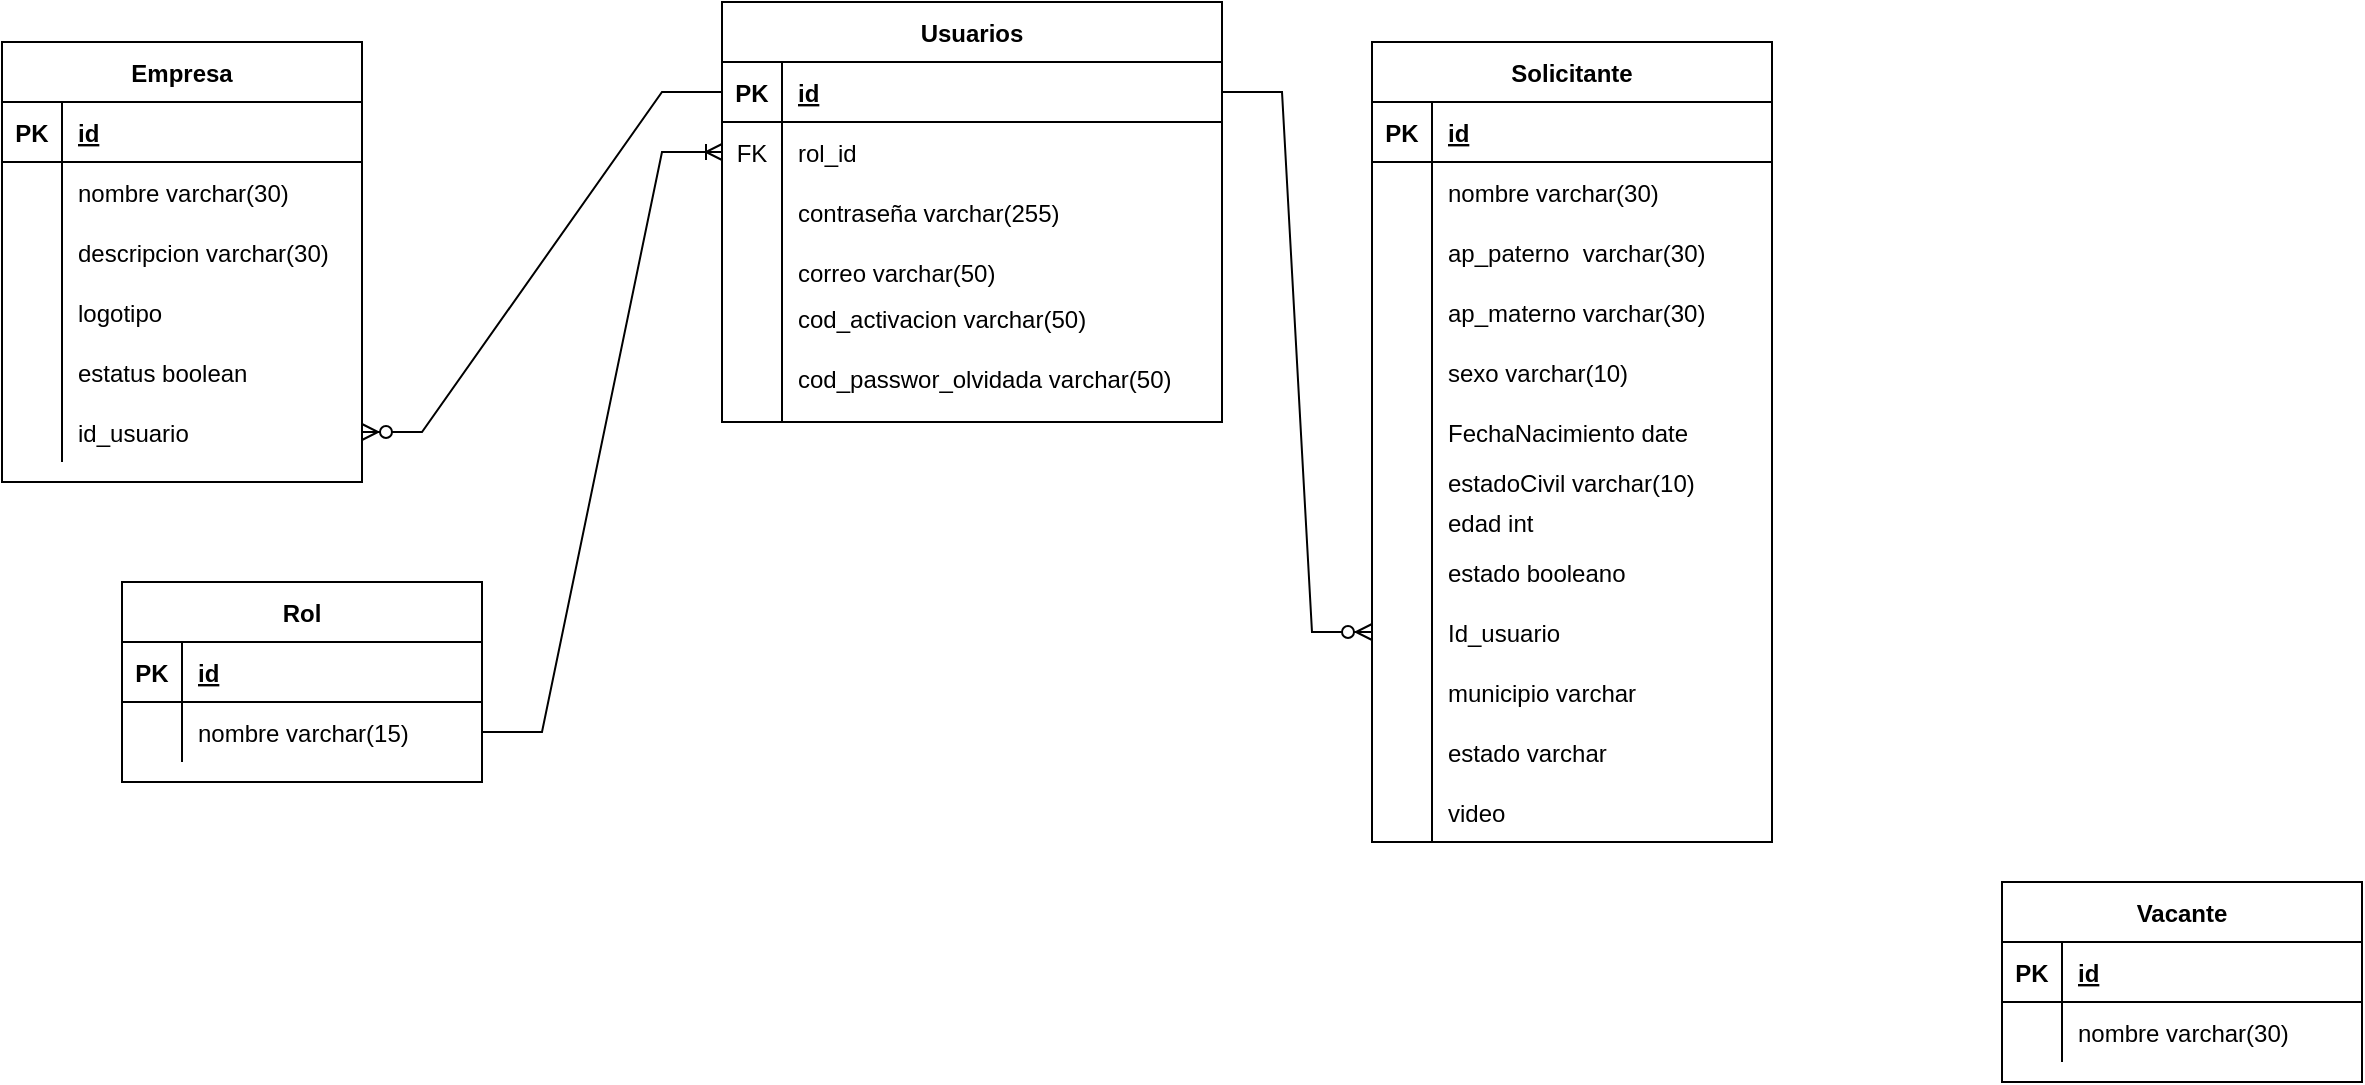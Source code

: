 <mxfile version="17.1.0" type="github" pages="2">
  <diagram id="R2lEEEUBdFMjLlhIrx00" name="Page-1">
    <mxGraphModel dx="2032" dy="606" grid="1" gridSize="10" guides="1" tooltips="1" connect="1" arrows="1" fold="1" page="1" pageScale="1" pageWidth="850" pageHeight="1100" math="0" shadow="0" extFonts="Permanent Marker^https://fonts.googleapis.com/css?family=Permanent+Marker">
      <root>
        <mxCell id="0" />
        <mxCell id="1" parent="0" />
        <mxCell id="C-vyLk0tnHw3VtMMgP7b-23" value="Usuarios" style="shape=table;startSize=30;container=1;collapsible=1;childLayout=tableLayout;fixedRows=1;rowLines=0;fontStyle=1;align=center;resizeLast=1;" parent="1" vertex="1">
          <mxGeometry y="20" width="250" height="210" as="geometry" />
        </mxCell>
        <mxCell id="C-vyLk0tnHw3VtMMgP7b-24" value="" style="shape=partialRectangle;collapsible=0;dropTarget=0;pointerEvents=0;fillColor=none;points=[[0,0.5],[1,0.5]];portConstraint=eastwest;top=0;left=0;right=0;bottom=1;" parent="C-vyLk0tnHw3VtMMgP7b-23" vertex="1">
          <mxGeometry y="30" width="250" height="30" as="geometry" />
        </mxCell>
        <mxCell id="C-vyLk0tnHw3VtMMgP7b-25" value="PK" style="shape=partialRectangle;overflow=hidden;connectable=0;fillColor=none;top=0;left=0;bottom=0;right=0;fontStyle=1;" parent="C-vyLk0tnHw3VtMMgP7b-24" vertex="1">
          <mxGeometry width="30" height="30" as="geometry">
            <mxRectangle width="30" height="30" as="alternateBounds" />
          </mxGeometry>
        </mxCell>
        <mxCell id="C-vyLk0tnHw3VtMMgP7b-26" value="id" style="shape=partialRectangle;overflow=hidden;connectable=0;fillColor=none;top=0;left=0;bottom=0;right=0;align=left;spacingLeft=6;fontStyle=5;" parent="C-vyLk0tnHw3VtMMgP7b-24" vertex="1">
          <mxGeometry x="30" width="220" height="30" as="geometry">
            <mxRectangle width="220" height="30" as="alternateBounds" />
          </mxGeometry>
        </mxCell>
        <mxCell id="sfTnH-52Bsjv_v8Jtw3T-7" value="" style="shape=partialRectangle;collapsible=0;dropTarget=0;pointerEvents=0;fillColor=none;points=[[0,0.5],[1,0.5]];portConstraint=eastwest;top=0;left=0;right=0;bottom=0;" parent="C-vyLk0tnHw3VtMMgP7b-23" vertex="1">
          <mxGeometry y="60" width="250" height="30" as="geometry" />
        </mxCell>
        <mxCell id="sfTnH-52Bsjv_v8Jtw3T-8" value="FK" style="shape=partialRectangle;overflow=hidden;connectable=0;fillColor=none;top=0;left=0;bottom=0;right=0;" parent="sfTnH-52Bsjv_v8Jtw3T-7" vertex="1">
          <mxGeometry width="30" height="30" as="geometry">
            <mxRectangle width="30" height="30" as="alternateBounds" />
          </mxGeometry>
        </mxCell>
        <mxCell id="sfTnH-52Bsjv_v8Jtw3T-9" value="rol_id" style="shape=partialRectangle;overflow=hidden;connectable=0;fillColor=none;top=0;left=0;bottom=0;right=0;align=left;spacingLeft=6;" parent="sfTnH-52Bsjv_v8Jtw3T-7" vertex="1">
          <mxGeometry x="30" width="220" height="30" as="geometry">
            <mxRectangle width="220" height="30" as="alternateBounds" />
          </mxGeometry>
        </mxCell>
        <mxCell id="sfTnH-52Bsjv_v8Jtw3T-13" value="" style="shape=partialRectangle;collapsible=0;dropTarget=0;pointerEvents=0;fillColor=none;points=[[0,0.5],[1,0.5]];portConstraint=eastwest;top=0;left=0;right=0;bottom=0;" parent="C-vyLk0tnHw3VtMMgP7b-23" vertex="1">
          <mxGeometry y="90" width="250" height="30" as="geometry" />
        </mxCell>
        <mxCell id="sfTnH-52Bsjv_v8Jtw3T-14" value="" style="shape=partialRectangle;overflow=hidden;connectable=0;fillColor=none;top=0;left=0;bottom=0;right=0;" parent="sfTnH-52Bsjv_v8Jtw3T-13" vertex="1">
          <mxGeometry width="30" height="30" as="geometry">
            <mxRectangle width="30" height="30" as="alternateBounds" />
          </mxGeometry>
        </mxCell>
        <mxCell id="sfTnH-52Bsjv_v8Jtw3T-15" value="contraseña varchar(255)" style="shape=partialRectangle;overflow=hidden;connectable=0;fillColor=none;top=0;left=0;bottom=0;right=0;align=left;spacingLeft=6;" parent="sfTnH-52Bsjv_v8Jtw3T-13" vertex="1">
          <mxGeometry x="30" width="220" height="30" as="geometry">
            <mxRectangle width="220" height="30" as="alternateBounds" />
          </mxGeometry>
        </mxCell>
        <mxCell id="sfTnH-52Bsjv_v8Jtw3T-19" value="" style="shape=partialRectangle;collapsible=0;dropTarget=0;pointerEvents=0;fillColor=none;points=[[0,0.5],[1,0.5]];portConstraint=eastwest;top=0;left=0;right=0;bottom=0;" parent="C-vyLk0tnHw3VtMMgP7b-23" vertex="1">
          <mxGeometry y="120" width="250" height="30" as="geometry" />
        </mxCell>
        <mxCell id="sfTnH-52Bsjv_v8Jtw3T-20" value="" style="shape=partialRectangle;overflow=hidden;connectable=0;fillColor=none;top=0;left=0;bottom=0;right=0;" parent="sfTnH-52Bsjv_v8Jtw3T-19" vertex="1">
          <mxGeometry width="30" height="30" as="geometry">
            <mxRectangle width="30" height="30" as="alternateBounds" />
          </mxGeometry>
        </mxCell>
        <mxCell id="sfTnH-52Bsjv_v8Jtw3T-21" value="correo varchar(50)" style="shape=partialRectangle;overflow=hidden;connectable=0;fillColor=none;top=0;left=0;bottom=0;right=0;align=left;spacingLeft=6;" parent="sfTnH-52Bsjv_v8Jtw3T-19" vertex="1">
          <mxGeometry x="30" width="220" height="30" as="geometry">
            <mxRectangle width="220" height="30" as="alternateBounds" />
          </mxGeometry>
        </mxCell>
        <mxCell id="3IGgtcYdOWyKXlM4Q0ze-40" value="" style="shape=partialRectangle;collapsible=0;dropTarget=0;pointerEvents=0;fillColor=none;points=[[0,0.5],[1,0.5]];portConstraint=eastwest;top=0;left=0;right=0;bottom=0;" vertex="1" parent="C-vyLk0tnHw3VtMMgP7b-23">
          <mxGeometry y="150" width="250" height="30" as="geometry" />
        </mxCell>
        <mxCell id="3IGgtcYdOWyKXlM4Q0ze-41" value="" style="shape=partialRectangle;overflow=hidden;connectable=0;fillColor=none;top=0;left=0;bottom=0;right=0;" vertex="1" parent="3IGgtcYdOWyKXlM4Q0ze-40">
          <mxGeometry width="30" height="30" as="geometry">
            <mxRectangle width="30" height="30" as="alternateBounds" />
          </mxGeometry>
        </mxCell>
        <mxCell id="3IGgtcYdOWyKXlM4Q0ze-42" value="cod_activacion varchar(50)&#xa;" style="shape=partialRectangle;overflow=hidden;connectable=0;fillColor=none;top=0;left=0;bottom=0;right=0;align=left;spacingLeft=6;" vertex="1" parent="3IGgtcYdOWyKXlM4Q0ze-40">
          <mxGeometry x="30" width="220" height="30" as="geometry">
            <mxRectangle width="220" height="30" as="alternateBounds" />
          </mxGeometry>
        </mxCell>
        <mxCell id="3IGgtcYdOWyKXlM4Q0ze-43" value="" style="shape=partialRectangle;collapsible=0;dropTarget=0;pointerEvents=0;fillColor=none;points=[[0,0.5],[1,0.5]];portConstraint=eastwest;top=0;left=0;right=0;bottom=0;" vertex="1" parent="C-vyLk0tnHw3VtMMgP7b-23">
          <mxGeometry y="180" width="250" height="30" as="geometry" />
        </mxCell>
        <mxCell id="3IGgtcYdOWyKXlM4Q0ze-44" value="" style="shape=partialRectangle;overflow=hidden;connectable=0;fillColor=none;top=0;left=0;bottom=0;right=0;" vertex="1" parent="3IGgtcYdOWyKXlM4Q0ze-43">
          <mxGeometry width="30" height="30" as="geometry">
            <mxRectangle width="30" height="30" as="alternateBounds" />
          </mxGeometry>
        </mxCell>
        <mxCell id="3IGgtcYdOWyKXlM4Q0ze-45" value="cod_passwor_olvidada varchar(50)&#xa;" style="shape=partialRectangle;overflow=hidden;connectable=0;fillColor=none;top=0;left=0;bottom=0;right=0;align=left;spacingLeft=6;" vertex="1" parent="3IGgtcYdOWyKXlM4Q0ze-43">
          <mxGeometry x="30" width="220" height="30" as="geometry">
            <mxRectangle width="220" height="30" as="alternateBounds" />
          </mxGeometry>
        </mxCell>
        <mxCell id="sfTnH-52Bsjv_v8Jtw3T-25" value="Rol" style="shape=table;startSize=30;container=1;collapsible=1;childLayout=tableLayout;fixedRows=1;rowLines=0;fontStyle=1;align=center;resizeLast=1;" parent="1" vertex="1">
          <mxGeometry x="-300" y="310" width="180" height="100" as="geometry" />
        </mxCell>
        <mxCell id="sfTnH-52Bsjv_v8Jtw3T-26" value="" style="shape=tableRow;horizontal=0;startSize=0;swimlaneHead=0;swimlaneBody=0;fillColor=none;collapsible=0;dropTarget=0;points=[[0,0.5],[1,0.5]];portConstraint=eastwest;top=0;left=0;right=0;bottom=1;" parent="sfTnH-52Bsjv_v8Jtw3T-25" vertex="1">
          <mxGeometry y="30" width="180" height="30" as="geometry" />
        </mxCell>
        <mxCell id="sfTnH-52Bsjv_v8Jtw3T-27" value="PK" style="shape=partialRectangle;connectable=0;fillColor=none;top=0;left=0;bottom=0;right=0;fontStyle=1;overflow=hidden;" parent="sfTnH-52Bsjv_v8Jtw3T-26" vertex="1">
          <mxGeometry width="30" height="30" as="geometry">
            <mxRectangle width="30" height="30" as="alternateBounds" />
          </mxGeometry>
        </mxCell>
        <mxCell id="sfTnH-52Bsjv_v8Jtw3T-28" value="id" style="shape=partialRectangle;connectable=0;fillColor=none;top=0;left=0;bottom=0;right=0;align=left;spacingLeft=6;fontStyle=5;overflow=hidden;" parent="sfTnH-52Bsjv_v8Jtw3T-26" vertex="1">
          <mxGeometry x="30" width="150" height="30" as="geometry">
            <mxRectangle width="150" height="30" as="alternateBounds" />
          </mxGeometry>
        </mxCell>
        <mxCell id="sfTnH-52Bsjv_v8Jtw3T-29" value="" style="shape=tableRow;horizontal=0;startSize=0;swimlaneHead=0;swimlaneBody=0;fillColor=none;collapsible=0;dropTarget=0;points=[[0,0.5],[1,0.5]];portConstraint=eastwest;top=0;left=0;right=0;bottom=0;" parent="sfTnH-52Bsjv_v8Jtw3T-25" vertex="1">
          <mxGeometry y="60" width="180" height="30" as="geometry" />
        </mxCell>
        <mxCell id="sfTnH-52Bsjv_v8Jtw3T-30" value="" style="shape=partialRectangle;connectable=0;fillColor=none;top=0;left=0;bottom=0;right=0;editable=1;overflow=hidden;" parent="sfTnH-52Bsjv_v8Jtw3T-29" vertex="1">
          <mxGeometry width="30" height="30" as="geometry">
            <mxRectangle width="30" height="30" as="alternateBounds" />
          </mxGeometry>
        </mxCell>
        <mxCell id="sfTnH-52Bsjv_v8Jtw3T-31" value="nombre varchar(15)" style="shape=partialRectangle;connectable=0;fillColor=none;top=0;left=0;bottom=0;right=0;align=left;spacingLeft=6;overflow=hidden;" parent="sfTnH-52Bsjv_v8Jtw3T-29" vertex="1">
          <mxGeometry x="30" width="150" height="30" as="geometry">
            <mxRectangle width="150" height="30" as="alternateBounds" />
          </mxGeometry>
        </mxCell>
        <mxCell id="sfTnH-52Bsjv_v8Jtw3T-39" value="" style="edgeStyle=entityRelationEdgeStyle;fontSize=12;html=1;endArrow=ERoneToMany;rounded=0;exitX=1;exitY=0.5;exitDx=0;exitDy=0;entryX=0;entryY=0.5;entryDx=0;entryDy=0;" parent="1" source="sfTnH-52Bsjv_v8Jtw3T-29" target="sfTnH-52Bsjv_v8Jtw3T-7" edge="1">
          <mxGeometry width="100" height="100" relative="1" as="geometry">
            <mxPoint x="30" y="340" as="sourcePoint" />
            <mxPoint x="130" y="240" as="targetPoint" />
          </mxGeometry>
        </mxCell>
        <mxCell id="sfTnH-52Bsjv_v8Jtw3T-40" value="Empresa" style="shape=table;startSize=30;container=1;collapsible=1;childLayout=tableLayout;fixedRows=1;rowLines=0;fontStyle=1;align=center;resizeLast=1;" parent="1" vertex="1">
          <mxGeometry x="-360" y="40" width="180" height="220" as="geometry" />
        </mxCell>
        <mxCell id="sfTnH-52Bsjv_v8Jtw3T-41" value="" style="shape=tableRow;horizontal=0;startSize=0;swimlaneHead=0;swimlaneBody=0;fillColor=none;collapsible=0;dropTarget=0;points=[[0,0.5],[1,0.5]];portConstraint=eastwest;top=0;left=0;right=0;bottom=1;" parent="sfTnH-52Bsjv_v8Jtw3T-40" vertex="1">
          <mxGeometry y="30" width="180" height="30" as="geometry" />
        </mxCell>
        <mxCell id="sfTnH-52Bsjv_v8Jtw3T-42" value="PK" style="shape=partialRectangle;connectable=0;fillColor=none;top=0;left=0;bottom=0;right=0;fontStyle=1;overflow=hidden;" parent="sfTnH-52Bsjv_v8Jtw3T-41" vertex="1">
          <mxGeometry width="30" height="30" as="geometry">
            <mxRectangle width="30" height="30" as="alternateBounds" />
          </mxGeometry>
        </mxCell>
        <mxCell id="sfTnH-52Bsjv_v8Jtw3T-43" value="id" style="shape=partialRectangle;connectable=0;fillColor=none;top=0;left=0;bottom=0;right=0;align=left;spacingLeft=6;fontStyle=5;overflow=hidden;" parent="sfTnH-52Bsjv_v8Jtw3T-41" vertex="1">
          <mxGeometry x="30" width="150" height="30" as="geometry">
            <mxRectangle width="150" height="30" as="alternateBounds" />
          </mxGeometry>
        </mxCell>
        <mxCell id="sfTnH-52Bsjv_v8Jtw3T-44" value="" style="shape=tableRow;horizontal=0;startSize=0;swimlaneHead=0;swimlaneBody=0;fillColor=none;collapsible=0;dropTarget=0;points=[[0,0.5],[1,0.5]];portConstraint=eastwest;top=0;left=0;right=0;bottom=0;" parent="sfTnH-52Bsjv_v8Jtw3T-40" vertex="1">
          <mxGeometry y="60" width="180" height="30" as="geometry" />
        </mxCell>
        <mxCell id="sfTnH-52Bsjv_v8Jtw3T-45" value="" style="shape=partialRectangle;connectable=0;fillColor=none;top=0;left=0;bottom=0;right=0;editable=1;overflow=hidden;" parent="sfTnH-52Bsjv_v8Jtw3T-44" vertex="1">
          <mxGeometry width="30" height="30" as="geometry">
            <mxRectangle width="30" height="30" as="alternateBounds" />
          </mxGeometry>
        </mxCell>
        <mxCell id="sfTnH-52Bsjv_v8Jtw3T-46" value="nombre varchar(30)" style="shape=partialRectangle;connectable=0;fillColor=none;top=0;left=0;bottom=0;right=0;align=left;spacingLeft=6;overflow=hidden;" parent="sfTnH-52Bsjv_v8Jtw3T-44" vertex="1">
          <mxGeometry x="30" width="150" height="30" as="geometry">
            <mxRectangle width="150" height="30" as="alternateBounds" />
          </mxGeometry>
        </mxCell>
        <mxCell id="3IGgtcYdOWyKXlM4Q0ze-91" value="" style="shape=tableRow;horizontal=0;startSize=0;swimlaneHead=0;swimlaneBody=0;fillColor=none;collapsible=0;dropTarget=0;points=[[0,0.5],[1,0.5]];portConstraint=eastwest;top=0;left=0;right=0;bottom=0;" vertex="1" parent="sfTnH-52Bsjv_v8Jtw3T-40">
          <mxGeometry y="90" width="180" height="30" as="geometry" />
        </mxCell>
        <mxCell id="3IGgtcYdOWyKXlM4Q0ze-92" value="" style="shape=partialRectangle;connectable=0;fillColor=none;top=0;left=0;bottom=0;right=0;editable=1;overflow=hidden;" vertex="1" parent="3IGgtcYdOWyKXlM4Q0ze-91">
          <mxGeometry width="30" height="30" as="geometry">
            <mxRectangle width="30" height="30" as="alternateBounds" />
          </mxGeometry>
        </mxCell>
        <mxCell id="3IGgtcYdOWyKXlM4Q0ze-93" value="descripcion varchar(30)" style="shape=partialRectangle;connectable=0;fillColor=none;top=0;left=0;bottom=0;right=0;align=left;spacingLeft=6;overflow=hidden;" vertex="1" parent="3IGgtcYdOWyKXlM4Q0ze-91">
          <mxGeometry x="30" width="150" height="30" as="geometry">
            <mxRectangle width="150" height="30" as="alternateBounds" />
          </mxGeometry>
        </mxCell>
        <mxCell id="3IGgtcYdOWyKXlM4Q0ze-94" value="" style="shape=tableRow;horizontal=0;startSize=0;swimlaneHead=0;swimlaneBody=0;fillColor=none;collapsible=0;dropTarget=0;points=[[0,0.5],[1,0.5]];portConstraint=eastwest;top=0;left=0;right=0;bottom=0;" vertex="1" parent="sfTnH-52Bsjv_v8Jtw3T-40">
          <mxGeometry y="120" width="180" height="30" as="geometry" />
        </mxCell>
        <mxCell id="3IGgtcYdOWyKXlM4Q0ze-95" value="" style="shape=partialRectangle;connectable=0;fillColor=none;top=0;left=0;bottom=0;right=0;editable=1;overflow=hidden;" vertex="1" parent="3IGgtcYdOWyKXlM4Q0ze-94">
          <mxGeometry width="30" height="30" as="geometry">
            <mxRectangle width="30" height="30" as="alternateBounds" />
          </mxGeometry>
        </mxCell>
        <mxCell id="3IGgtcYdOWyKXlM4Q0ze-96" value="logotipo" style="shape=partialRectangle;connectable=0;fillColor=none;top=0;left=0;bottom=0;right=0;align=left;spacingLeft=6;overflow=hidden;" vertex="1" parent="3IGgtcYdOWyKXlM4Q0ze-94">
          <mxGeometry x="30" width="150" height="30" as="geometry">
            <mxRectangle width="150" height="30" as="alternateBounds" />
          </mxGeometry>
        </mxCell>
        <mxCell id="eLDoBTkHlUsKn9AC7edu-20" value="" style="shape=tableRow;horizontal=0;startSize=0;swimlaneHead=0;swimlaneBody=0;fillColor=none;collapsible=0;dropTarget=0;points=[[0,0.5],[1,0.5]];portConstraint=eastwest;top=0;left=0;right=0;bottom=0;" parent="sfTnH-52Bsjv_v8Jtw3T-40" vertex="1">
          <mxGeometry y="150" width="180" height="30" as="geometry" />
        </mxCell>
        <mxCell id="eLDoBTkHlUsKn9AC7edu-21" value="" style="shape=partialRectangle;connectable=0;fillColor=none;top=0;left=0;bottom=0;right=0;editable=1;overflow=hidden;" parent="eLDoBTkHlUsKn9AC7edu-20" vertex="1">
          <mxGeometry width="30" height="30" as="geometry">
            <mxRectangle width="30" height="30" as="alternateBounds" />
          </mxGeometry>
        </mxCell>
        <mxCell id="eLDoBTkHlUsKn9AC7edu-22" value="estatus boolean" style="shape=partialRectangle;connectable=0;fillColor=none;top=0;left=0;bottom=0;right=0;align=left;spacingLeft=6;overflow=hidden;" parent="eLDoBTkHlUsKn9AC7edu-20" vertex="1">
          <mxGeometry x="30" width="150" height="30" as="geometry">
            <mxRectangle width="150" height="30" as="alternateBounds" />
          </mxGeometry>
        </mxCell>
        <mxCell id="eLDoBTkHlUsKn9AC7edu-23" value="" style="shape=tableRow;horizontal=0;startSize=0;swimlaneHead=0;swimlaneBody=0;fillColor=none;collapsible=0;dropTarget=0;points=[[0,0.5],[1,0.5]];portConstraint=eastwest;top=0;left=0;right=0;bottom=0;" parent="sfTnH-52Bsjv_v8Jtw3T-40" vertex="1">
          <mxGeometry y="180" width="180" height="30" as="geometry" />
        </mxCell>
        <mxCell id="eLDoBTkHlUsKn9AC7edu-24" value="" style="shape=partialRectangle;connectable=0;fillColor=none;top=0;left=0;bottom=0;right=0;editable=1;overflow=hidden;" parent="eLDoBTkHlUsKn9AC7edu-23" vertex="1">
          <mxGeometry width="30" height="30" as="geometry">
            <mxRectangle width="30" height="30" as="alternateBounds" />
          </mxGeometry>
        </mxCell>
        <mxCell id="eLDoBTkHlUsKn9AC7edu-25" value="id_usuario" style="shape=partialRectangle;connectable=0;fillColor=none;top=0;left=0;bottom=0;right=0;align=left;spacingLeft=6;overflow=hidden;" parent="eLDoBTkHlUsKn9AC7edu-23" vertex="1">
          <mxGeometry x="30" width="150" height="30" as="geometry">
            <mxRectangle width="150" height="30" as="alternateBounds" />
          </mxGeometry>
        </mxCell>
        <mxCell id="eLDoBTkHlUsKn9AC7edu-1" value="Solicitante" style="shape=table;startSize=30;container=1;collapsible=1;childLayout=tableLayout;fixedRows=1;rowLines=0;fontStyle=1;align=center;resizeLast=1;" parent="1" vertex="1">
          <mxGeometry x="325" y="40" width="200" height="400" as="geometry" />
        </mxCell>
        <mxCell id="eLDoBTkHlUsKn9AC7edu-2" value="" style="shape=tableRow;horizontal=0;startSize=0;swimlaneHead=0;swimlaneBody=0;fillColor=none;collapsible=0;dropTarget=0;points=[[0,0.5],[1,0.5]];portConstraint=eastwest;top=0;left=0;right=0;bottom=1;" parent="eLDoBTkHlUsKn9AC7edu-1" vertex="1">
          <mxGeometry y="30" width="200" height="30" as="geometry" />
        </mxCell>
        <mxCell id="eLDoBTkHlUsKn9AC7edu-3" value="PK" style="shape=partialRectangle;connectable=0;fillColor=none;top=0;left=0;bottom=0;right=0;fontStyle=1;overflow=hidden;" parent="eLDoBTkHlUsKn9AC7edu-2" vertex="1">
          <mxGeometry width="30" height="30" as="geometry">
            <mxRectangle width="30" height="30" as="alternateBounds" />
          </mxGeometry>
        </mxCell>
        <mxCell id="eLDoBTkHlUsKn9AC7edu-4" value="id" style="shape=partialRectangle;connectable=0;fillColor=none;top=0;left=0;bottom=0;right=0;align=left;spacingLeft=6;fontStyle=5;overflow=hidden;" parent="eLDoBTkHlUsKn9AC7edu-2" vertex="1">
          <mxGeometry x="30" width="170" height="30" as="geometry">
            <mxRectangle width="170" height="30" as="alternateBounds" />
          </mxGeometry>
        </mxCell>
        <mxCell id="eLDoBTkHlUsKn9AC7edu-5" value="" style="shape=tableRow;horizontal=0;startSize=0;swimlaneHead=0;swimlaneBody=0;fillColor=none;collapsible=0;dropTarget=0;points=[[0,0.5],[1,0.5]];portConstraint=eastwest;top=0;left=0;right=0;bottom=0;" parent="eLDoBTkHlUsKn9AC7edu-1" vertex="1">
          <mxGeometry y="60" width="200" height="30" as="geometry" />
        </mxCell>
        <mxCell id="eLDoBTkHlUsKn9AC7edu-6" value="" style="shape=partialRectangle;connectable=0;fillColor=none;top=0;left=0;bottom=0;right=0;editable=1;overflow=hidden;" parent="eLDoBTkHlUsKn9AC7edu-5" vertex="1">
          <mxGeometry width="30" height="30" as="geometry">
            <mxRectangle width="30" height="30" as="alternateBounds" />
          </mxGeometry>
        </mxCell>
        <mxCell id="eLDoBTkHlUsKn9AC7edu-7" value="nombre varchar(30)" style="shape=partialRectangle;connectable=0;fillColor=none;top=0;left=0;bottom=0;right=0;align=left;spacingLeft=6;overflow=hidden;" parent="eLDoBTkHlUsKn9AC7edu-5" vertex="1">
          <mxGeometry x="30" width="170" height="30" as="geometry">
            <mxRectangle width="170" height="30" as="alternateBounds" />
          </mxGeometry>
        </mxCell>
        <mxCell id="eLDoBTkHlUsKn9AC7edu-8" value="" style="shape=tableRow;horizontal=0;startSize=0;swimlaneHead=0;swimlaneBody=0;fillColor=none;collapsible=0;dropTarget=0;points=[[0,0.5],[1,0.5]];portConstraint=eastwest;top=0;left=0;right=0;bottom=0;" parent="eLDoBTkHlUsKn9AC7edu-1" vertex="1">
          <mxGeometry y="90" width="200" height="30" as="geometry" />
        </mxCell>
        <mxCell id="eLDoBTkHlUsKn9AC7edu-9" value="" style="shape=partialRectangle;connectable=0;fillColor=none;top=0;left=0;bottom=0;right=0;editable=1;overflow=hidden;" parent="eLDoBTkHlUsKn9AC7edu-8" vertex="1">
          <mxGeometry width="30" height="30" as="geometry">
            <mxRectangle width="30" height="30" as="alternateBounds" />
          </mxGeometry>
        </mxCell>
        <mxCell id="eLDoBTkHlUsKn9AC7edu-10" value="ap_paterno  varchar(30)" style="shape=partialRectangle;connectable=0;fillColor=none;top=0;left=0;bottom=0;right=0;align=left;spacingLeft=6;overflow=hidden;" parent="eLDoBTkHlUsKn9AC7edu-8" vertex="1">
          <mxGeometry x="30" width="170" height="30" as="geometry">
            <mxRectangle width="170" height="30" as="alternateBounds" />
          </mxGeometry>
        </mxCell>
        <mxCell id="eLDoBTkHlUsKn9AC7edu-11" value="" style="shape=tableRow;horizontal=0;startSize=0;swimlaneHead=0;swimlaneBody=0;fillColor=none;collapsible=0;dropTarget=0;points=[[0,0.5],[1,0.5]];portConstraint=eastwest;top=0;left=0;right=0;bottom=0;" parent="eLDoBTkHlUsKn9AC7edu-1" vertex="1">
          <mxGeometry y="120" width="200" height="30" as="geometry" />
        </mxCell>
        <mxCell id="eLDoBTkHlUsKn9AC7edu-12" value="" style="shape=partialRectangle;connectable=0;fillColor=none;top=0;left=0;bottom=0;right=0;editable=1;overflow=hidden;" parent="eLDoBTkHlUsKn9AC7edu-11" vertex="1">
          <mxGeometry width="30" height="30" as="geometry">
            <mxRectangle width="30" height="30" as="alternateBounds" />
          </mxGeometry>
        </mxCell>
        <mxCell id="eLDoBTkHlUsKn9AC7edu-13" value="ap_materno varchar(30)" style="shape=partialRectangle;connectable=0;fillColor=none;top=0;left=0;bottom=0;right=0;align=left;spacingLeft=6;overflow=hidden;" parent="eLDoBTkHlUsKn9AC7edu-11" vertex="1">
          <mxGeometry x="30" width="170" height="30" as="geometry">
            <mxRectangle width="170" height="30" as="alternateBounds" />
          </mxGeometry>
        </mxCell>
        <mxCell id="3IGgtcYdOWyKXlM4Q0ze-68" value="" style="shape=tableRow;horizontal=0;startSize=0;swimlaneHead=0;swimlaneBody=0;fillColor=none;collapsible=0;dropTarget=0;points=[[0,0.5],[1,0.5]];portConstraint=eastwest;top=0;left=0;right=0;bottom=0;" vertex="1" parent="eLDoBTkHlUsKn9AC7edu-1">
          <mxGeometry y="150" width="200" height="30" as="geometry" />
        </mxCell>
        <mxCell id="3IGgtcYdOWyKXlM4Q0ze-69" value="" style="shape=partialRectangle;connectable=0;fillColor=none;top=0;left=0;bottom=0;right=0;editable=1;overflow=hidden;" vertex="1" parent="3IGgtcYdOWyKXlM4Q0ze-68">
          <mxGeometry width="30" height="30" as="geometry">
            <mxRectangle width="30" height="30" as="alternateBounds" />
          </mxGeometry>
        </mxCell>
        <mxCell id="3IGgtcYdOWyKXlM4Q0ze-70" value="sexo varchar(10)" style="shape=partialRectangle;connectable=0;fillColor=none;top=0;left=0;bottom=0;right=0;align=left;spacingLeft=6;overflow=hidden;" vertex="1" parent="3IGgtcYdOWyKXlM4Q0ze-68">
          <mxGeometry x="30" width="170" height="30" as="geometry">
            <mxRectangle width="170" height="30" as="alternateBounds" />
          </mxGeometry>
        </mxCell>
        <mxCell id="3IGgtcYdOWyKXlM4Q0ze-71" value="" style="shape=tableRow;horizontal=0;startSize=0;swimlaneHead=0;swimlaneBody=0;fillColor=none;collapsible=0;dropTarget=0;points=[[0,0.5],[1,0.5]];portConstraint=eastwest;top=0;left=0;right=0;bottom=0;" vertex="1" parent="eLDoBTkHlUsKn9AC7edu-1">
          <mxGeometry y="180" width="200" height="30" as="geometry" />
        </mxCell>
        <mxCell id="3IGgtcYdOWyKXlM4Q0ze-72" value="" style="shape=partialRectangle;connectable=0;fillColor=none;top=0;left=0;bottom=0;right=0;editable=1;overflow=hidden;" vertex="1" parent="3IGgtcYdOWyKXlM4Q0ze-71">
          <mxGeometry width="30" height="30" as="geometry">
            <mxRectangle width="30" height="30" as="alternateBounds" />
          </mxGeometry>
        </mxCell>
        <mxCell id="3IGgtcYdOWyKXlM4Q0ze-73" value="FechaNacimiento date" style="shape=partialRectangle;connectable=0;fillColor=none;top=0;left=0;bottom=0;right=0;align=left;spacingLeft=6;overflow=hidden;" vertex="1" parent="3IGgtcYdOWyKXlM4Q0ze-71">
          <mxGeometry x="30" width="170" height="30" as="geometry">
            <mxRectangle width="170" height="30" as="alternateBounds" />
          </mxGeometry>
        </mxCell>
        <mxCell id="3IGgtcYdOWyKXlM4Q0ze-74" value="" style="shape=tableRow;horizontal=0;startSize=0;swimlaneHead=0;swimlaneBody=0;fillColor=none;collapsible=0;dropTarget=0;points=[[0,0.5],[1,0.5]];portConstraint=eastwest;top=0;left=0;right=0;bottom=0;" vertex="1" parent="eLDoBTkHlUsKn9AC7edu-1">
          <mxGeometry y="210" width="200" height="20" as="geometry" />
        </mxCell>
        <mxCell id="3IGgtcYdOWyKXlM4Q0ze-75" value="" style="shape=partialRectangle;connectable=0;fillColor=none;top=0;left=0;bottom=0;right=0;editable=1;overflow=hidden;" vertex="1" parent="3IGgtcYdOWyKXlM4Q0ze-74">
          <mxGeometry width="30" height="20" as="geometry">
            <mxRectangle width="30" height="20" as="alternateBounds" />
          </mxGeometry>
        </mxCell>
        <mxCell id="3IGgtcYdOWyKXlM4Q0ze-76" value="estadoCivil varchar(10)" style="shape=partialRectangle;connectable=0;fillColor=none;top=0;left=0;bottom=0;right=0;align=left;spacingLeft=6;overflow=hidden;" vertex="1" parent="3IGgtcYdOWyKXlM4Q0ze-74">
          <mxGeometry x="30" width="170" height="20" as="geometry">
            <mxRectangle width="170" height="20" as="alternateBounds" />
          </mxGeometry>
        </mxCell>
        <mxCell id="3IGgtcYdOWyKXlM4Q0ze-77" value="" style="shape=tableRow;horizontal=0;startSize=0;swimlaneHead=0;swimlaneBody=0;fillColor=none;collapsible=0;dropTarget=0;points=[[0,0.5],[1,0.5]];portConstraint=eastwest;top=0;left=0;right=0;bottom=0;" vertex="1" parent="eLDoBTkHlUsKn9AC7edu-1">
          <mxGeometry y="230" width="200" height="20" as="geometry" />
        </mxCell>
        <mxCell id="3IGgtcYdOWyKXlM4Q0ze-78" value="" style="shape=partialRectangle;connectable=0;fillColor=none;top=0;left=0;bottom=0;right=0;editable=1;overflow=hidden;" vertex="1" parent="3IGgtcYdOWyKXlM4Q0ze-77">
          <mxGeometry width="30" height="20" as="geometry">
            <mxRectangle width="30" height="20" as="alternateBounds" />
          </mxGeometry>
        </mxCell>
        <mxCell id="3IGgtcYdOWyKXlM4Q0ze-79" value="edad int" style="shape=partialRectangle;connectable=0;fillColor=none;top=0;left=0;bottom=0;right=0;align=left;spacingLeft=6;overflow=hidden;" vertex="1" parent="3IGgtcYdOWyKXlM4Q0ze-77">
          <mxGeometry x="30" width="170" height="20" as="geometry">
            <mxRectangle width="170" height="20" as="alternateBounds" />
          </mxGeometry>
        </mxCell>
        <mxCell id="3IGgtcYdOWyKXlM4Q0ze-46" value="" style="shape=tableRow;horizontal=0;startSize=0;swimlaneHead=0;swimlaneBody=0;fillColor=none;collapsible=0;dropTarget=0;points=[[0,0.5],[1,0.5]];portConstraint=eastwest;top=0;left=0;right=0;bottom=0;" vertex="1" parent="eLDoBTkHlUsKn9AC7edu-1">
          <mxGeometry y="250" width="200" height="30" as="geometry" />
        </mxCell>
        <mxCell id="3IGgtcYdOWyKXlM4Q0ze-47" value="" style="shape=partialRectangle;connectable=0;fillColor=none;top=0;left=0;bottom=0;right=0;editable=1;overflow=hidden;" vertex="1" parent="3IGgtcYdOWyKXlM4Q0ze-46">
          <mxGeometry width="30" height="30" as="geometry">
            <mxRectangle width="30" height="30" as="alternateBounds" />
          </mxGeometry>
        </mxCell>
        <mxCell id="3IGgtcYdOWyKXlM4Q0ze-48" value="estado booleano" style="shape=partialRectangle;connectable=0;fillColor=none;top=0;left=0;bottom=0;right=0;align=left;spacingLeft=6;overflow=hidden;" vertex="1" parent="3IGgtcYdOWyKXlM4Q0ze-46">
          <mxGeometry x="30" width="170" height="30" as="geometry">
            <mxRectangle width="170" height="30" as="alternateBounds" />
          </mxGeometry>
        </mxCell>
        <mxCell id="eLDoBTkHlUsKn9AC7edu-26" value="" style="shape=tableRow;horizontal=0;startSize=0;swimlaneHead=0;swimlaneBody=0;fillColor=none;collapsible=0;dropTarget=0;points=[[0,0.5],[1,0.5]];portConstraint=eastwest;top=0;left=0;right=0;bottom=0;" parent="eLDoBTkHlUsKn9AC7edu-1" vertex="1">
          <mxGeometry y="280" width="200" height="30" as="geometry" />
        </mxCell>
        <mxCell id="eLDoBTkHlUsKn9AC7edu-27" value="" style="shape=partialRectangle;connectable=0;fillColor=none;top=0;left=0;bottom=0;right=0;editable=1;overflow=hidden;" parent="eLDoBTkHlUsKn9AC7edu-26" vertex="1">
          <mxGeometry width="30" height="30" as="geometry">
            <mxRectangle width="30" height="30" as="alternateBounds" />
          </mxGeometry>
        </mxCell>
        <mxCell id="eLDoBTkHlUsKn9AC7edu-28" value="Id_usuario" style="shape=partialRectangle;connectable=0;fillColor=none;top=0;left=0;bottom=0;right=0;align=left;spacingLeft=6;overflow=hidden;" parent="eLDoBTkHlUsKn9AC7edu-26" vertex="1">
          <mxGeometry x="30" width="170" height="30" as="geometry">
            <mxRectangle width="170" height="30" as="alternateBounds" />
          </mxGeometry>
        </mxCell>
        <mxCell id="3IGgtcYdOWyKXlM4Q0ze-80" value="" style="shape=tableRow;horizontal=0;startSize=0;swimlaneHead=0;swimlaneBody=0;fillColor=none;collapsible=0;dropTarget=0;points=[[0,0.5],[1,0.5]];portConstraint=eastwest;top=0;left=0;right=0;bottom=0;" vertex="1" parent="eLDoBTkHlUsKn9AC7edu-1">
          <mxGeometry y="310" width="200" height="30" as="geometry" />
        </mxCell>
        <mxCell id="3IGgtcYdOWyKXlM4Q0ze-81" value="" style="shape=partialRectangle;connectable=0;fillColor=none;top=0;left=0;bottom=0;right=0;editable=1;overflow=hidden;" vertex="1" parent="3IGgtcYdOWyKXlM4Q0ze-80">
          <mxGeometry width="30" height="30" as="geometry">
            <mxRectangle width="30" height="30" as="alternateBounds" />
          </mxGeometry>
        </mxCell>
        <mxCell id="3IGgtcYdOWyKXlM4Q0ze-82" value="municipio varchar" style="shape=partialRectangle;connectable=0;fillColor=none;top=0;left=0;bottom=0;right=0;align=left;spacingLeft=6;overflow=hidden;" vertex="1" parent="3IGgtcYdOWyKXlM4Q0ze-80">
          <mxGeometry x="30" width="170" height="30" as="geometry">
            <mxRectangle width="170" height="30" as="alternateBounds" />
          </mxGeometry>
        </mxCell>
        <mxCell id="3IGgtcYdOWyKXlM4Q0ze-83" value="" style="shape=tableRow;horizontal=0;startSize=0;swimlaneHead=0;swimlaneBody=0;fillColor=none;collapsible=0;dropTarget=0;points=[[0,0.5],[1,0.5]];portConstraint=eastwest;top=0;left=0;right=0;bottom=0;" vertex="1" parent="eLDoBTkHlUsKn9AC7edu-1">
          <mxGeometry y="340" width="200" height="30" as="geometry" />
        </mxCell>
        <mxCell id="3IGgtcYdOWyKXlM4Q0ze-84" value="" style="shape=partialRectangle;connectable=0;fillColor=none;top=0;left=0;bottom=0;right=0;editable=1;overflow=hidden;" vertex="1" parent="3IGgtcYdOWyKXlM4Q0ze-83">
          <mxGeometry width="30" height="30" as="geometry">
            <mxRectangle width="30" height="30" as="alternateBounds" />
          </mxGeometry>
        </mxCell>
        <mxCell id="3IGgtcYdOWyKXlM4Q0ze-85" value="estado varchar" style="shape=partialRectangle;connectable=0;fillColor=none;top=0;left=0;bottom=0;right=0;align=left;spacingLeft=6;overflow=hidden;" vertex="1" parent="3IGgtcYdOWyKXlM4Q0ze-83">
          <mxGeometry x="30" width="170" height="30" as="geometry">
            <mxRectangle width="170" height="30" as="alternateBounds" />
          </mxGeometry>
        </mxCell>
        <mxCell id="3IGgtcYdOWyKXlM4Q0ze-86" value="" style="shape=tableRow;horizontal=0;startSize=0;swimlaneHead=0;swimlaneBody=0;fillColor=none;collapsible=0;dropTarget=0;points=[[0,0.5],[1,0.5]];portConstraint=eastwest;top=0;left=0;right=0;bottom=0;" vertex="1" parent="eLDoBTkHlUsKn9AC7edu-1">
          <mxGeometry y="370" width="200" height="30" as="geometry" />
        </mxCell>
        <mxCell id="3IGgtcYdOWyKXlM4Q0ze-87" value="" style="shape=partialRectangle;connectable=0;fillColor=none;top=0;left=0;bottom=0;right=0;editable=1;overflow=hidden;" vertex="1" parent="3IGgtcYdOWyKXlM4Q0ze-86">
          <mxGeometry width="30" height="30" as="geometry">
            <mxRectangle width="30" height="30" as="alternateBounds" />
          </mxGeometry>
        </mxCell>
        <mxCell id="3IGgtcYdOWyKXlM4Q0ze-88" value="video" style="shape=partialRectangle;connectable=0;fillColor=none;top=0;left=0;bottom=0;right=0;align=left;spacingLeft=6;overflow=hidden;" vertex="1" parent="3IGgtcYdOWyKXlM4Q0ze-86">
          <mxGeometry x="30" width="170" height="30" as="geometry">
            <mxRectangle width="170" height="30" as="alternateBounds" />
          </mxGeometry>
        </mxCell>
        <mxCell id="eLDoBTkHlUsKn9AC7edu-29" value="" style="edgeStyle=entityRelationEdgeStyle;fontSize=12;html=1;endArrow=ERzeroToMany;endFill=1;rounded=0;exitX=0;exitY=0.5;exitDx=0;exitDy=0;" parent="1" source="C-vyLk0tnHw3VtMMgP7b-24" target="eLDoBTkHlUsKn9AC7edu-23" edge="1">
          <mxGeometry width="100" height="100" relative="1" as="geometry">
            <mxPoint x="-60" y="330" as="sourcePoint" />
            <mxPoint x="40" y="230" as="targetPoint" />
          </mxGeometry>
        </mxCell>
        <mxCell id="eLDoBTkHlUsKn9AC7edu-30" value="" style="edgeStyle=entityRelationEdgeStyle;fontSize=12;html=1;endArrow=ERzeroToMany;endFill=1;rounded=0;entryX=0;entryY=0.5;entryDx=0;entryDy=0;exitX=1;exitY=0.5;exitDx=0;exitDy=0;" parent="1" source="C-vyLk0tnHw3VtMMgP7b-24" target="eLDoBTkHlUsKn9AC7edu-26" edge="1">
          <mxGeometry width="100" height="100" relative="1" as="geometry">
            <mxPoint x="-60" y="330" as="sourcePoint" />
            <mxPoint x="40" y="230" as="targetPoint" />
          </mxGeometry>
        </mxCell>
        <mxCell id="3IGgtcYdOWyKXlM4Q0ze-1" value="Vacante" style="shape=table;startSize=30;container=1;collapsible=1;childLayout=tableLayout;fixedRows=1;rowLines=0;fontStyle=1;align=center;resizeLast=1;" vertex="1" parent="1">
          <mxGeometry x="640" y="460" width="180" height="100" as="geometry" />
        </mxCell>
        <mxCell id="3IGgtcYdOWyKXlM4Q0ze-2" value="" style="shape=tableRow;horizontal=0;startSize=0;swimlaneHead=0;swimlaneBody=0;fillColor=none;collapsible=0;dropTarget=0;points=[[0,0.5],[1,0.5]];portConstraint=eastwest;top=0;left=0;right=0;bottom=1;" vertex="1" parent="3IGgtcYdOWyKXlM4Q0ze-1">
          <mxGeometry y="30" width="180" height="30" as="geometry" />
        </mxCell>
        <mxCell id="3IGgtcYdOWyKXlM4Q0ze-3" value="PK" style="shape=partialRectangle;connectable=0;fillColor=none;top=0;left=0;bottom=0;right=0;fontStyle=1;overflow=hidden;" vertex="1" parent="3IGgtcYdOWyKXlM4Q0ze-2">
          <mxGeometry width="30" height="30" as="geometry">
            <mxRectangle width="30" height="30" as="alternateBounds" />
          </mxGeometry>
        </mxCell>
        <mxCell id="3IGgtcYdOWyKXlM4Q0ze-4" value="id" style="shape=partialRectangle;connectable=0;fillColor=none;top=0;left=0;bottom=0;right=0;align=left;spacingLeft=6;fontStyle=5;overflow=hidden;" vertex="1" parent="3IGgtcYdOWyKXlM4Q0ze-2">
          <mxGeometry x="30" width="150" height="30" as="geometry">
            <mxRectangle width="150" height="30" as="alternateBounds" />
          </mxGeometry>
        </mxCell>
        <mxCell id="3IGgtcYdOWyKXlM4Q0ze-5" value="" style="shape=tableRow;horizontal=0;startSize=0;swimlaneHead=0;swimlaneBody=0;fillColor=none;collapsible=0;dropTarget=0;points=[[0,0.5],[1,0.5]];portConstraint=eastwest;top=0;left=0;right=0;bottom=0;" vertex="1" parent="3IGgtcYdOWyKXlM4Q0ze-1">
          <mxGeometry y="60" width="180" height="30" as="geometry" />
        </mxCell>
        <mxCell id="3IGgtcYdOWyKXlM4Q0ze-6" value="" style="shape=partialRectangle;connectable=0;fillColor=none;top=0;left=0;bottom=0;right=0;editable=1;overflow=hidden;" vertex="1" parent="3IGgtcYdOWyKXlM4Q0ze-5">
          <mxGeometry width="30" height="30" as="geometry">
            <mxRectangle width="30" height="30" as="alternateBounds" />
          </mxGeometry>
        </mxCell>
        <mxCell id="3IGgtcYdOWyKXlM4Q0ze-7" value="nombre varchar(30)" style="shape=partialRectangle;connectable=0;fillColor=none;top=0;left=0;bottom=0;right=0;align=left;spacingLeft=6;overflow=hidden;" vertex="1" parent="3IGgtcYdOWyKXlM4Q0ze-5">
          <mxGeometry x="30" width="150" height="30" as="geometry">
            <mxRectangle width="150" height="30" as="alternateBounds" />
          </mxGeometry>
        </mxCell>
      </root>
    </mxGraphModel>
  </diagram>
  <diagram id="seVhdS0v5KZuCdJVS92V" name="Page-2">
    <mxGraphModel dx="1609" dy="460" grid="1" gridSize="10" guides="1" tooltips="1" connect="1" arrows="1" fold="1" page="1" pageScale="1" pageWidth="827" pageHeight="1169" math="0" shadow="0">
      <root>
        <mxCell id="Ydr3Vo1Wa3tnnsLFvbka-0" />
        <mxCell id="Ydr3Vo1Wa3tnnsLFvbka-1" parent="Ydr3Vo1Wa3tnnsLFvbka-0" />
        <mxCell id="Ydr3Vo1Wa3tnnsLFvbka-7" value="Iniciar sesión" style="ellipse;whiteSpace=wrap;html=1;" vertex="1" parent="Ydr3Vo1Wa3tnnsLFvbka-1">
          <mxGeometry x="-353" y="290" width="120" height="80" as="geometry" />
        </mxCell>
        <mxCell id="Ydr3Vo1Wa3tnnsLFvbka-9" value="Correo Electrónico" style="rounded=1;whiteSpace=wrap;html=1;" vertex="1" parent="Ydr3Vo1Wa3tnnsLFvbka-1">
          <mxGeometry x="-30" y="90" width="120" height="30" as="geometry" />
        </mxCell>
        <mxCell id="Ydr3Vo1Wa3tnnsLFvbka-10" value="Contraseña" style="rounded=1;whiteSpace=wrap;html=1;" vertex="1" parent="Ydr3Vo1Wa3tnnsLFvbka-1">
          <mxGeometry x="-30" y="140" width="120" height="30" as="geometry" />
        </mxCell>
        <mxCell id="Ydr3Vo1Wa3tnnsLFvbka-14" value="Correo Electrónico" style="rounded=1;whiteSpace=wrap;html=1;" vertex="1" parent="Ydr3Vo1Wa3tnnsLFvbka-1">
          <mxGeometry x="180" y="410" width="120" height="30" as="geometry" />
        </mxCell>
        <mxCell id="Ydr3Vo1Wa3tnnsLFvbka-15" value="Contraseña (6-20 caracteres)&lt;span style=&quot;color: rgba(0 , 0 , 0 , 0) ; font-family: monospace ; font-size: 0px&quot;&gt;%3CmxGraphModel%3E%3Croot%3E%3CmxCell%20id%3D%220%22%2F%3E%3CmxCell%20id%3D%221%22%20parent%3D%220%22%2F%3E%3CmxCell%20id%3D%222%22%20value%3D%22Contrase%C3%B1a%22%20style%3D%22rounded%3D1%3BwhiteSpace%3Dwrap%3Bhtml%3D1%3B%22%20vertex%3D%221%22%20parent%3D%221%22%3E%3CmxGeometry%20x%3D%22500%22%20y%3D%22245%22%20width%3D%22120%22%20height%3D%2230%22%20as%3D%22geometry%22%2F%3E%3C%2FmxCell%3E%3C%2Froot%3E%3C%2FmxGraphModel%3E&lt;/span&gt;" style="rounded=1;whiteSpace=wrap;html=1;" vertex="1" parent="Ydr3Vo1Wa3tnnsLFvbka-1">
          <mxGeometry x="180" y="460" width="120" height="35" as="geometry" />
        </mxCell>
        <mxCell id="Ydr3Vo1Wa3tnnsLFvbka-26" value="" style="endArrow=classic;html=1;rounded=0;exitX=0.9;exitY=0.358;exitDx=0;exitDy=0;entryX=0;entryY=0.5;entryDx=0;entryDy=0;exitPerimeter=0;" edge="1" parent="Ydr3Vo1Wa3tnnsLFvbka-1" source="Ydr3Vo1Wa3tnnsLFvbka-62" target="Ydr3Vo1Wa3tnnsLFvbka-14">
          <mxGeometry width="50" height="50" relative="1" as="geometry">
            <mxPoint x="27.3" y="477.5" as="sourcePoint" />
            <mxPoint x="170" y="420" as="targetPoint" />
          </mxGeometry>
        </mxCell>
        <mxCell id="Ydr3Vo1Wa3tnnsLFvbka-27" value="" style="endArrow=classic;html=1;rounded=0;entryX=0;entryY=0.25;entryDx=0;entryDy=0;exitX=1;exitY=1;exitDx=0;exitDy=0;" edge="1" parent="Ydr3Vo1Wa3tnnsLFvbka-1" source="Ydr3Vo1Wa3tnnsLFvbka-52" target="Ydr3Vo1Wa3tnnsLFvbka-40">
          <mxGeometry width="50" height="50" relative="1" as="geometry">
            <mxPoint x="304" y="200" as="sourcePoint" />
            <mxPoint x="354" y="150" as="targetPoint" />
          </mxGeometry>
        </mxCell>
        <mxCell id="Ydr3Vo1Wa3tnnsLFvbka-28" value="" style="endArrow=classic;html=1;rounded=0;entryX=0;entryY=0.5;entryDx=0;entryDy=0;exitX=0;exitY=0.5;exitDx=0;exitDy=0;" edge="1" parent="Ydr3Vo1Wa3tnnsLFvbka-1" source="Ydr3Vo1Wa3tnnsLFvbka-52" target="Ydr3Vo1Wa3tnnsLFvbka-9">
          <mxGeometry width="50" height="50" relative="1" as="geometry">
            <mxPoint x="-250" y="250" as="sourcePoint" />
            <mxPoint x="360" y="30" as="targetPoint" />
          </mxGeometry>
        </mxCell>
        <mxCell id="Ydr3Vo1Wa3tnnsLFvbka-29" value="" style="endArrow=classic;html=1;rounded=0;entryX=0;entryY=0.75;entryDx=0;entryDy=0;exitX=1;exitY=0.5;exitDx=0;exitDy=0;" edge="1" parent="Ydr3Vo1Wa3tnnsLFvbka-1" source="Ydr3Vo1Wa3tnnsLFvbka-62" target="Ydr3Vo1Wa3tnnsLFvbka-15">
          <mxGeometry width="50" height="50" relative="1" as="geometry">
            <mxPoint x="30" y="490" as="sourcePoint" />
            <mxPoint x="160" y="482.5" as="targetPoint" />
          </mxGeometry>
        </mxCell>
        <mxCell id="Ydr3Vo1Wa3tnnsLFvbka-33" value="Confirmar contraseña" style="rounded=1;whiteSpace=wrap;html=1;" vertex="1" parent="Ydr3Vo1Wa3tnnsLFvbka-1">
          <mxGeometry x="180" y="510" width="120" height="35" as="geometry" />
        </mxCell>
        <mxCell id="Ydr3Vo1Wa3tnnsLFvbka-38" value="" style="endArrow=classic;html=1;rounded=0;entryX=0;entryY=0.5;entryDx=0;entryDy=0;exitX=1;exitY=0;exitDx=0;exitDy=0;" edge="1" parent="Ydr3Vo1Wa3tnnsLFvbka-1" source="Ydr3Vo1Wa3tnnsLFvbka-43" target="Ydr3Vo1Wa3tnnsLFvbka-62">
          <mxGeometry width="50" height="50" relative="1" as="geometry">
            <mxPoint x="-50" y="440" as="sourcePoint" />
            <mxPoint x="-10" y="205" as="targetPoint" />
          </mxGeometry>
        </mxCell>
        <mxCell id="Ydr3Vo1Wa3tnnsLFvbka-40" value="Olvidé mi Contraseña" style="rounded=1;whiteSpace=wrap;html=1;" vertex="1" parent="Ydr3Vo1Wa3tnnsLFvbka-1">
          <mxGeometry x="-30" y="185" width="120" height="30" as="geometry" />
        </mxCell>
        <mxCell id="Ydr3Vo1Wa3tnnsLFvbka-43" value="Crea tu cuenta" style="ellipse;whiteSpace=wrap;html=1;" vertex="1" parent="Ydr3Vo1Wa3tnnsLFvbka-1">
          <mxGeometry x="-290" y="600" width="120" height="80" as="geometry" />
        </mxCell>
        <mxCell id="Ydr3Vo1Wa3tnnsLFvbka-44" value="Ingreso a la Página" style="rounded=0;whiteSpace=wrap;html=1;" vertex="1" parent="Ydr3Vo1Wa3tnnsLFvbka-1">
          <mxGeometry x="-473" y="430" width="120" height="60" as="geometry" />
        </mxCell>
        <mxCell id="Ydr3Vo1Wa3tnnsLFvbka-50" value="" style="endArrow=classic;html=1;rounded=0;entryX=0.269;entryY=0.94;entryDx=0;entryDy=0;entryPerimeter=0;exitX=0.75;exitY=0;exitDx=0;exitDy=0;" edge="1" parent="Ydr3Vo1Wa3tnnsLFvbka-1" source="Ydr3Vo1Wa3tnnsLFvbka-44" target="Ydr3Vo1Wa3tnnsLFvbka-7">
          <mxGeometry width="50" height="50" relative="1" as="geometry">
            <mxPoint x="-400" y="430" as="sourcePoint" />
            <mxPoint x="-350" y="380" as="targetPoint" />
          </mxGeometry>
        </mxCell>
        <mxCell id="Ydr3Vo1Wa3tnnsLFvbka-52" value="Pág. Inicio sesión Solicitante" style="rhombus;whiteSpace=wrap;html=1;" vertex="1" parent="Ydr3Vo1Wa3tnnsLFvbka-1">
          <mxGeometry x="-200" y="160" width="80" height="80" as="geometry" />
        </mxCell>
        <mxCell id="Ydr3Vo1Wa3tnnsLFvbka-53" value="" style="endArrow=classic;html=1;rounded=0;exitX=0.75;exitY=0.075;exitDx=0;exitDy=0;exitPerimeter=0;entryX=0;entryY=0.5;entryDx=0;entryDy=0;" edge="1" parent="Ydr3Vo1Wa3tnnsLFvbka-1" source="Ydr3Vo1Wa3tnnsLFvbka-7" target="Ydr3Vo1Wa3tnnsLFvbka-52">
          <mxGeometry width="50" height="50" relative="1" as="geometry">
            <mxPoint x="-270" y="300" as="sourcePoint" />
            <mxPoint x="-220" y="250" as="targetPoint" />
          </mxGeometry>
        </mxCell>
        <mxCell id="Ydr3Vo1Wa3tnnsLFvbka-54" value="Pág. Inicio sesión Empleador" style="rhombus;whiteSpace=wrap;html=1;" vertex="1" parent="Ydr3Vo1Wa3tnnsLFvbka-1">
          <mxGeometry x="-190" y="300" width="80" height="80" as="geometry" />
        </mxCell>
        <mxCell id="Ydr3Vo1Wa3tnnsLFvbka-55" value="Correo Electrónico" style="rounded=1;whiteSpace=wrap;html=1;" vertex="1" parent="Ydr3Vo1Wa3tnnsLFvbka-1">
          <mxGeometry x="-40" y="245" width="120" height="30" as="geometry" />
        </mxCell>
        <mxCell id="Ydr3Vo1Wa3tnnsLFvbka-56" value="Contraseña" style="rounded=1;whiteSpace=wrap;html=1;" vertex="1" parent="Ydr3Vo1Wa3tnnsLFvbka-1">
          <mxGeometry x="-40" y="290" width="120" height="30" as="geometry" />
        </mxCell>
        <mxCell id="Ydr3Vo1Wa3tnnsLFvbka-57" value="Olvidé mi Contraseña" style="rounded=1;whiteSpace=wrap;html=1;" vertex="1" parent="Ydr3Vo1Wa3tnnsLFvbka-1">
          <mxGeometry x="-40" y="325" width="120" height="35" as="geometry" />
        </mxCell>
        <mxCell id="Ydr3Vo1Wa3tnnsLFvbka-58" value="" style="endArrow=classic;html=1;rounded=0;exitX=1.025;exitY=0.625;exitDx=0;exitDy=0;exitPerimeter=0;entryX=0;entryY=0.5;entryDx=0;entryDy=0;" edge="1" parent="Ydr3Vo1Wa3tnnsLFvbka-1" source="Ydr3Vo1Wa3tnnsLFvbka-7" target="Ydr3Vo1Wa3tnnsLFvbka-54">
          <mxGeometry width="50" height="50" relative="1" as="geometry">
            <mxPoint x="-253" y="306" as="sourcePoint" />
            <mxPoint x="-190" y="210" as="targetPoint" />
          </mxGeometry>
        </mxCell>
        <mxCell id="Ydr3Vo1Wa3tnnsLFvbka-59" value="" style="endArrow=classic;html=1;rounded=0;exitX=1;exitY=1;exitDx=0;exitDy=0;" edge="1" parent="Ydr3Vo1Wa3tnnsLFvbka-1" source="Ydr3Vo1Wa3tnnsLFvbka-54" target="Ydr3Vo1Wa3tnnsLFvbka-57">
          <mxGeometry width="50" height="50" relative="1" as="geometry">
            <mxPoint x="-124.746" y="360.004" as="sourcePoint" />
            <mxPoint x="-40" y="347" as="targetPoint" />
          </mxGeometry>
        </mxCell>
        <mxCell id="Ydr3Vo1Wa3tnnsLFvbka-60" value="" style="endArrow=classic;html=1;rounded=0;exitX=1;exitY=0.5;exitDx=0;exitDy=0;entryX=0;entryY=0.5;entryDx=0;entryDy=0;" edge="1" parent="Ydr3Vo1Wa3tnnsLFvbka-1" source="Ydr3Vo1Wa3tnnsLFvbka-54" target="Ydr3Vo1Wa3tnnsLFvbka-56">
          <mxGeometry width="50" height="50" relative="1" as="geometry">
            <mxPoint x="-110" y="345.25" as="sourcePoint" />
            <mxPoint x="-20" y="334.75" as="targetPoint" />
          </mxGeometry>
        </mxCell>
        <mxCell id="Ydr3Vo1Wa3tnnsLFvbka-61" value="" style="endArrow=classic;html=1;rounded=0;entryX=0;entryY=1;entryDx=0;entryDy=0;" edge="1" parent="Ydr3Vo1Wa3tnnsLFvbka-1" source="Ydr3Vo1Wa3tnnsLFvbka-54" target="Ydr3Vo1Wa3tnnsLFvbka-55">
          <mxGeometry width="50" height="50" relative="1" as="geometry">
            <mxPoint x="-130" y="320" as="sourcePoint" />
            <mxPoint x="-40" y="309.5" as="targetPoint" />
          </mxGeometry>
        </mxCell>
        <mxCell id="Ydr3Vo1Wa3tnnsLFvbka-62" value="Página de registro" style="rhombus;whiteSpace=wrap;html=1;" vertex="1" parent="Ydr3Vo1Wa3tnnsLFvbka-1">
          <mxGeometry x="-30" y="450" width="70" height="80" as="geometry" />
        </mxCell>
        <mxCell id="Ydr3Vo1Wa3tnnsLFvbka-64" value="Pág. de registro&lt;br&gt;Empleador" style="rhombus;whiteSpace=wrap;html=1;" vertex="1" parent="Ydr3Vo1Wa3tnnsLFvbka-1">
          <mxGeometry x="-40" y="750" width="70" height="80" as="geometry" />
        </mxCell>
        <mxCell id="Ydr3Vo1Wa3tnnsLFvbka-65" value="Pág. ingreso Admin" style="rhombus;whiteSpace=wrap;html=1;" vertex="1" parent="Ydr3Vo1Wa3tnnsLFvbka-1">
          <mxGeometry x="-440" y="610" width="70" height="80" as="geometry" />
        </mxCell>
        <mxCell id="Ydr3Vo1Wa3tnnsLFvbka-66" value="" style="endArrow=classic;html=1;rounded=0;exitX=0.583;exitY=1;exitDx=0;exitDy=0;exitPerimeter=0;entryX=0.5;entryY=0;entryDx=0;entryDy=0;" edge="1" parent="Ydr3Vo1Wa3tnnsLFvbka-1" source="Ydr3Vo1Wa3tnnsLFvbka-44" target="Ydr3Vo1Wa3tnnsLFvbka-65">
          <mxGeometry width="50" height="50" relative="1" as="geometry">
            <mxPoint x="-403" y="600" as="sourcePoint" />
            <mxPoint x="-353" y="550" as="targetPoint" />
          </mxGeometry>
        </mxCell>
        <mxCell id="Ydr3Vo1Wa3tnnsLFvbka-67" value="" style="endArrow=classic;html=1;rounded=0;" edge="1" parent="Ydr3Vo1Wa3tnnsLFvbka-1" source="Ydr3Vo1Wa3tnnsLFvbka-52" target="Ydr3Vo1Wa3tnnsLFvbka-10">
          <mxGeometry width="50" height="50" relative="1" as="geometry">
            <mxPoint x="-130" y="190" as="sourcePoint" />
            <mxPoint x="-20" y="177.5" as="targetPoint" />
          </mxGeometry>
        </mxCell>
        <mxCell id="Ydr3Vo1Wa3tnnsLFvbka-68" value="" style="endArrow=classic;html=1;rounded=0;entryX=0;entryY=0;entryDx=0;entryDy=0;exitX=1;exitY=1;exitDx=0;exitDy=0;" edge="1" parent="Ydr3Vo1Wa3tnnsLFvbka-1" source="Ydr3Vo1Wa3tnnsLFvbka-44" target="Ydr3Vo1Wa3tnnsLFvbka-43">
          <mxGeometry width="50" height="50" relative="1" as="geometry">
            <mxPoint x="-353.004" y="551.716" as="sourcePoint" />
            <mxPoint x="-195.43" y="430" as="targetPoint" />
          </mxGeometry>
        </mxCell>
        <mxCell id="Ydr3Vo1Wa3tnnsLFvbka-69" value="" style="endArrow=classic;html=1;rounded=0;exitX=0.957;exitY=0.608;exitDx=0;exitDy=0;entryX=0;entryY=0.25;entryDx=0;entryDy=0;exitPerimeter=0;" edge="1" parent="Ydr3Vo1Wa3tnnsLFvbka-1" source="Ydr3Vo1Wa3tnnsLFvbka-62" target="Ydr3Vo1Wa3tnnsLFvbka-33">
          <mxGeometry width="50" height="50" relative="1" as="geometry">
            <mxPoint x="50" y="500" as="sourcePoint" />
            <mxPoint x="240" y="478.75" as="targetPoint" />
          </mxGeometry>
        </mxCell>
        <mxCell id="Ydr3Vo1Wa3tnnsLFvbka-70" value="Correo Electrónico" style="rounded=1;whiteSpace=wrap;html=1;" vertex="1" parent="Ydr3Vo1Wa3tnnsLFvbka-1">
          <mxGeometry x="187" y="710" width="120" height="30" as="geometry" />
        </mxCell>
        <mxCell id="Ydr3Vo1Wa3tnnsLFvbka-71" value="Contraseña (6-20 caracteres)&lt;span style=&quot;color: rgba(0 , 0 , 0 , 0) ; font-family: monospace ; font-size: 0px&quot;&gt;%3CmxGraphModel%3E%3Croot%3E%3CmxCell%20id%3D%220%22%2F%3E%3CmxCell%20id%3D%221%22%20parent%3D%220%22%2F%3E%3CmxCell%20id%3D%222%22%20value%3D%22Contrase%C3%B1a%22%20style%3D%22rounded%3D1%3BwhiteSpace%3Dwrap%3Bhtml%3D1%3B%22%20vertex%3D%221%22%20parent%3D%221%22%3E%3CmxGeometry%20x%3D%22500%22%20y%3D%22245%22%20width%3D%22120%22%20height%3D%2230%22%20as%3D%22geometry%22%2F%3E%3C%2FmxCell%3E%3C%2Froot%3E%3C%2FmxGraphModel%3E&lt;/span&gt;" style="rounded=1;whiteSpace=wrap;html=1;" vertex="1" parent="Ydr3Vo1Wa3tnnsLFvbka-1">
          <mxGeometry x="187" y="760" width="120" height="35" as="geometry" />
        </mxCell>
        <mxCell id="Ydr3Vo1Wa3tnnsLFvbka-72" value="" style="endArrow=classic;html=1;rounded=0;exitX=0.862;exitY=0.275;exitDx=0;exitDy=0;entryX=0;entryY=0.5;entryDx=0;entryDy=0;exitPerimeter=0;" edge="1" parent="Ydr3Vo1Wa3tnnsLFvbka-1" target="Ydr3Vo1Wa3tnnsLFvbka-70" source="Ydr3Vo1Wa3tnnsLFvbka-64">
          <mxGeometry width="50" height="50" relative="1" as="geometry">
            <mxPoint x="40" y="778.64" as="sourcePoint" />
            <mxPoint x="177" y="720" as="targetPoint" />
          </mxGeometry>
        </mxCell>
        <mxCell id="Ydr3Vo1Wa3tnnsLFvbka-73" value="" style="endArrow=classic;html=1;rounded=0;entryX=0;entryY=0.75;entryDx=0;entryDy=0;exitX=1;exitY=0.5;exitDx=0;exitDy=0;" edge="1" parent="Ydr3Vo1Wa3tnnsLFvbka-1" target="Ydr3Vo1Wa3tnnsLFvbka-71" source="Ydr3Vo1Wa3tnnsLFvbka-64">
          <mxGeometry width="50" height="50" relative="1" as="geometry">
            <mxPoint x="47" y="790" as="sourcePoint" />
            <mxPoint x="167" y="782.5" as="targetPoint" />
          </mxGeometry>
        </mxCell>
        <mxCell id="Ydr3Vo1Wa3tnnsLFvbka-74" value="Confirmar contraseña" style="rounded=1;whiteSpace=wrap;html=1;" vertex="1" parent="Ydr3Vo1Wa3tnnsLFvbka-1">
          <mxGeometry x="187" y="810" width="120" height="35" as="geometry" />
        </mxCell>
        <mxCell id="Ydr3Vo1Wa3tnnsLFvbka-75" value="" style="endArrow=classic;html=1;rounded=0;entryX=0;entryY=0.25;entryDx=0;entryDy=0;exitX=1;exitY=1;exitDx=0;exitDy=0;" edge="1" parent="Ydr3Vo1Wa3tnnsLFvbka-1" target="Ydr3Vo1Wa3tnnsLFvbka-74" source="Ydr3Vo1Wa3tnnsLFvbka-64">
          <mxGeometry width="50" height="50" relative="1" as="geometry">
            <mxPoint x="40" y="800" as="sourcePoint" />
            <mxPoint x="247" y="778.75" as="targetPoint" />
          </mxGeometry>
        </mxCell>
        <mxCell id="Ydr3Vo1Wa3tnnsLFvbka-76" value="" style="endArrow=classic;html=1;rounded=0;entryX=0;entryY=0.5;entryDx=0;entryDy=0;exitX=0.936;exitY=0.85;exitDx=0;exitDy=0;exitPerimeter=0;" edge="1" parent="Ydr3Vo1Wa3tnnsLFvbka-1" source="Ydr3Vo1Wa3tnnsLFvbka-43" target="Ydr3Vo1Wa3tnnsLFvbka-64">
          <mxGeometry width="50" height="50" relative="1" as="geometry">
            <mxPoint x="-170" y="673.28" as="sourcePoint" />
            <mxPoint x="-89.426" y="794.996" as="targetPoint" />
          </mxGeometry>
        </mxCell>
      </root>
    </mxGraphModel>
  </diagram>
</mxfile>
